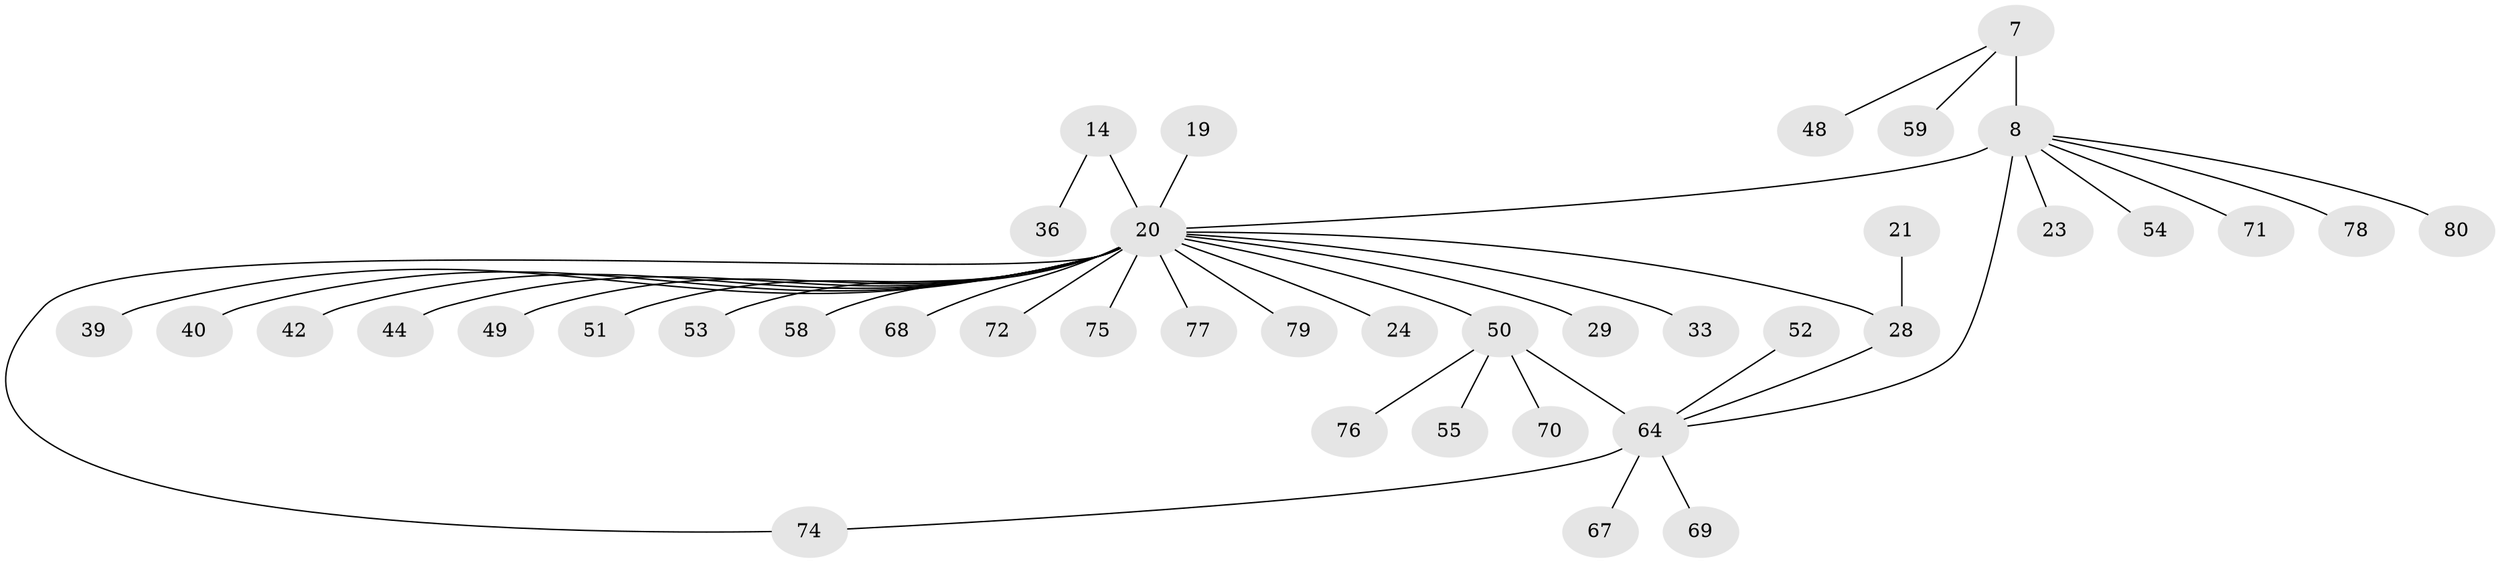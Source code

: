 // original degree distribution, {7: 0.0125, 6: 0.0375, 9: 0.0125, 4: 0.05, 10: 0.0375, 5: 0.0375, 12: 0.0125, 3: 0.1, 8: 0.0125, 1: 0.4875, 2: 0.2}
// Generated by graph-tools (version 1.1) at 2025/54/03/09/25 04:54:40]
// undirected, 40 vertices, 42 edges
graph export_dot {
graph [start="1"]
  node [color=gray90,style=filled];
  7 [super="+5"];
  8 [super="+6"];
  14 [super="+13"];
  19 [super="+17"];
  20 [super="+18+11+16"];
  21;
  23;
  24;
  28 [super="+9+12"];
  29;
  33;
  36;
  39;
  40;
  42;
  44;
  48;
  49 [super="+22+45"];
  50 [super="+41+3"];
  51;
  52;
  53 [super="+32"];
  54;
  55 [super="+25"];
  58;
  59;
  64 [super="+34+38"];
  67;
  68 [super="+47"];
  69;
  70;
  71;
  72 [super="+60+63+65"];
  74 [super="+61+62"];
  75 [super="+73"];
  76;
  77 [super="+31"];
  78 [super="+66"];
  79 [super="+57"];
  80 [super="+56"];
  7 -- 8 [weight=4];
  7 -- 48;
  7 -- 59;
  8 -- 71;
  8 -- 20 [weight=3];
  8 -- 54;
  8 -- 23;
  8 -- 80;
  8 -- 78;
  8 -- 64 [weight=2];
  14 -- 36;
  14 -- 20 [weight=5];
  19 -- 20 [weight=4];
  20 -- 29;
  20 -- 42 [weight=2];
  20 -- 44 [weight=2];
  20 -- 51;
  20 -- 40;
  20 -- 49;
  20 -- 50 [weight=3];
  20 -- 77;
  20 -- 53;
  20 -- 79;
  20 -- 72;
  20 -- 75;
  20 -- 33;
  20 -- 68;
  20 -- 39;
  20 -- 74;
  20 -- 24;
  20 -- 58;
  20 -- 28 [weight=3];
  21 -- 28;
  28 -- 64;
  50 -- 70;
  50 -- 55;
  50 -- 76;
  50 -- 64 [weight=4];
  52 -- 64;
  64 -- 67;
  64 -- 69;
  64 -- 74;
}
